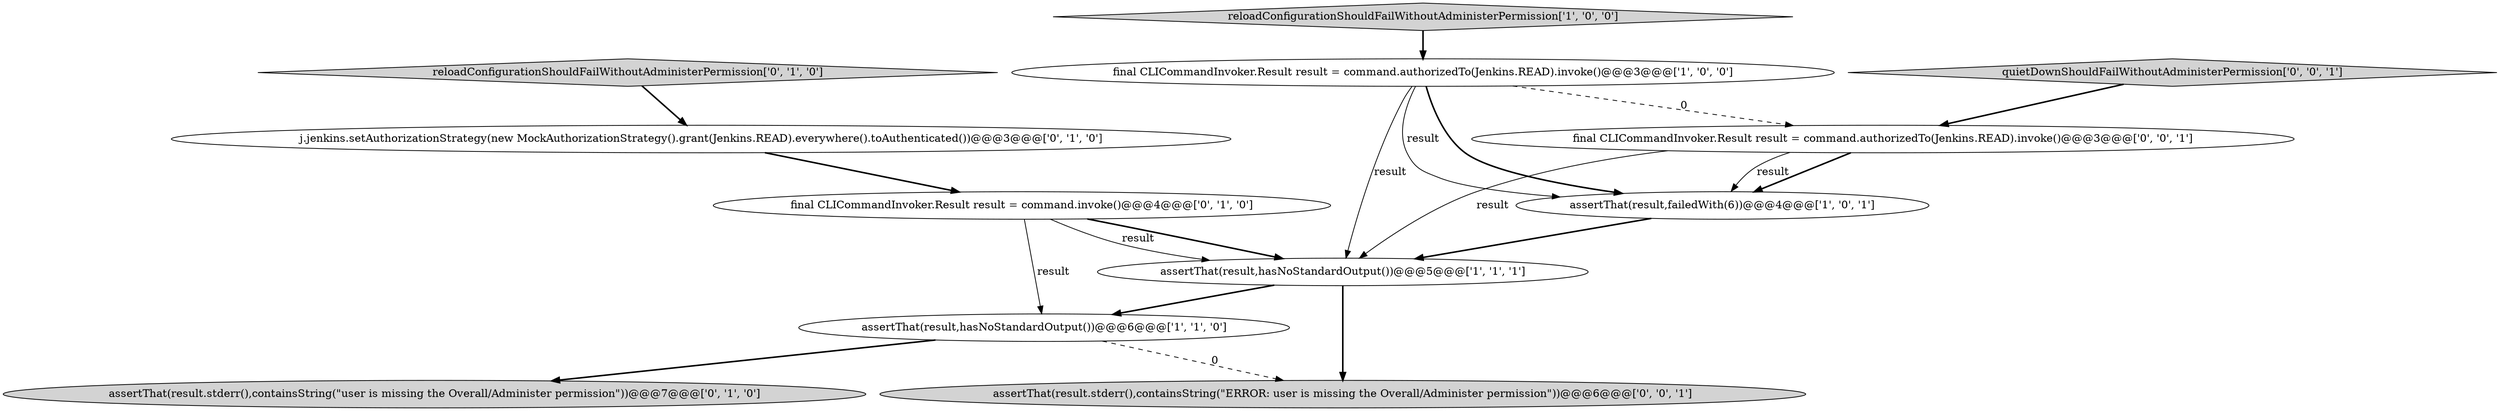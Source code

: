 digraph {
6 [style = filled, label = "final CLICommandInvoker.Result result = command.invoke()@@@4@@@['0', '1', '0']", fillcolor = white, shape = ellipse image = "AAA1AAABBB2BBB"];
3 [style = filled, label = "assertThat(result,hasNoStandardOutput())@@@6@@@['1', '1', '0']", fillcolor = white, shape = ellipse image = "AAA0AAABBB1BBB"];
8 [style = filled, label = "assertThat(result.stderr(),containsString(\"user is missing the Overall/Administer permission\"))@@@7@@@['0', '1', '0']", fillcolor = lightgray, shape = ellipse image = "AAA0AAABBB2BBB"];
7 [style = filled, label = "reloadConfigurationShouldFailWithoutAdministerPermission['0', '1', '0']", fillcolor = lightgray, shape = diamond image = "AAA0AAABBB2BBB"];
0 [style = filled, label = "assertThat(result,hasNoStandardOutput())@@@5@@@['1', '1', '1']", fillcolor = white, shape = ellipse image = "AAA0AAABBB1BBB"];
2 [style = filled, label = "assertThat(result,failedWith(6))@@@4@@@['1', '0', '1']", fillcolor = white, shape = ellipse image = "AAA0AAABBB1BBB"];
4 [style = filled, label = "final CLICommandInvoker.Result result = command.authorizedTo(Jenkins.READ).invoke()@@@3@@@['1', '0', '0']", fillcolor = white, shape = ellipse image = "AAA0AAABBB1BBB"];
10 [style = filled, label = "quietDownShouldFailWithoutAdministerPermission['0', '0', '1']", fillcolor = lightgray, shape = diamond image = "AAA0AAABBB3BBB"];
1 [style = filled, label = "reloadConfigurationShouldFailWithoutAdministerPermission['1', '0', '0']", fillcolor = lightgray, shape = diamond image = "AAA0AAABBB1BBB"];
9 [style = filled, label = "assertThat(result.stderr(),containsString(\"ERROR: user is missing the Overall/Administer permission\"))@@@6@@@['0', '0', '1']", fillcolor = lightgray, shape = ellipse image = "AAA0AAABBB3BBB"];
11 [style = filled, label = "final CLICommandInvoker.Result result = command.authorizedTo(Jenkins.READ).invoke()@@@3@@@['0', '0', '1']", fillcolor = white, shape = ellipse image = "AAA0AAABBB3BBB"];
5 [style = filled, label = "j.jenkins.setAuthorizationStrategy(new MockAuthorizationStrategy().grant(Jenkins.READ).everywhere().toAuthenticated())@@@3@@@['0', '1', '0']", fillcolor = white, shape = ellipse image = "AAA0AAABBB2BBB"];
7->5 [style = bold, label=""];
6->0 [style = bold, label=""];
11->2 [style = bold, label=""];
0->9 [style = bold, label=""];
2->0 [style = bold, label=""];
4->2 [style = solid, label="result"];
4->11 [style = dashed, label="0"];
10->11 [style = bold, label=""];
11->0 [style = solid, label="result"];
0->3 [style = bold, label=""];
6->0 [style = solid, label="result"];
4->0 [style = solid, label="result"];
3->9 [style = dashed, label="0"];
3->8 [style = bold, label=""];
11->2 [style = solid, label="result"];
5->6 [style = bold, label=""];
6->3 [style = solid, label="result"];
4->2 [style = bold, label=""];
1->4 [style = bold, label=""];
}
